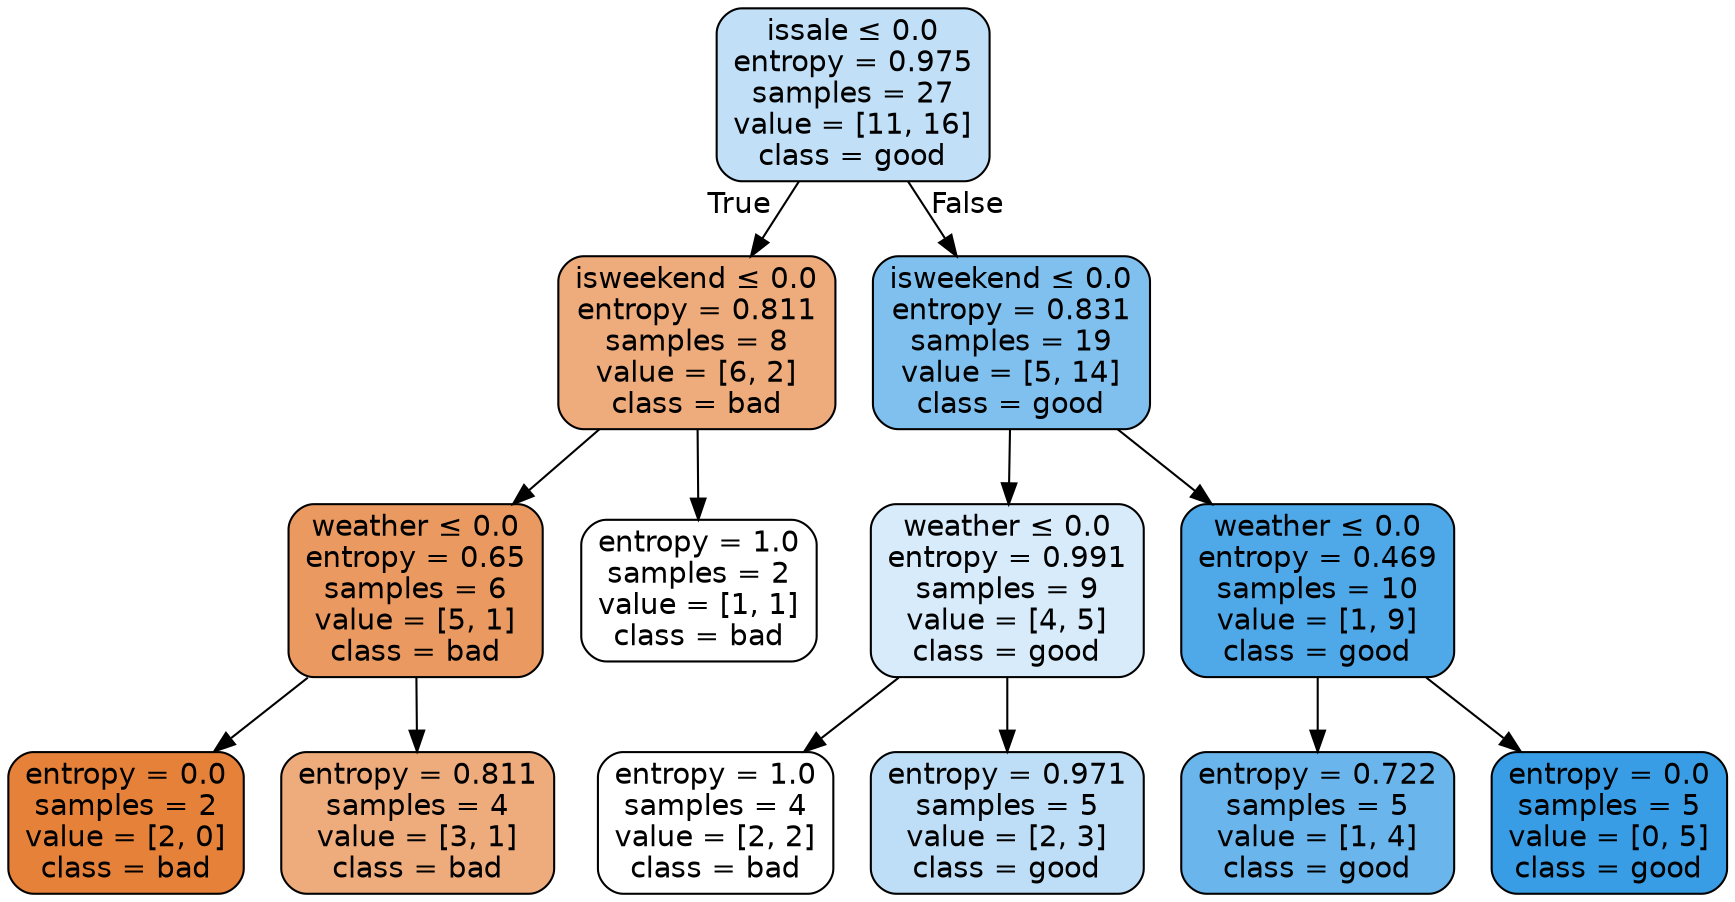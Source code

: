 digraph Tree {
node [fontname="Microsoft YaHei", shape=box, style="filled, rounded", color="black", fontname="helvetica"] ;
edge [fontname="Microsoft YaHei", fontname="helvetica"] ;
0 [label=<issale &le; 0.0<br/>entropy = 0.975<br/>samples = 27<br/>value = [11, 16]<br/>class = good>, fillcolor="#c1e0f7"] ;
1 [label=<isweekend &le; 0.0<br/>entropy = 0.811<br/>samples = 8<br/>value = [6, 2]<br/>class = bad>, fillcolor="#eeab7b"] ;
0 -> 1 [labeldistance=2.5, labelangle=45, headlabel="True"] ;
2 [label=<weather &le; 0.0<br/>entropy = 0.65<br/>samples = 6<br/>value = [5, 1]<br/>class = bad>, fillcolor="#ea9a61"] ;
1 -> 2 ;
3 [label=<entropy = 0.0<br/>samples = 2<br/>value = [2, 0]<br/>class = bad>, fillcolor="#e58139"] ;
2 -> 3 ;
4 [label=<entropy = 0.811<br/>samples = 4<br/>value = [3, 1]<br/>class = bad>, fillcolor="#eeab7b"] ;
2 -> 4 ;
5 [label=<entropy = 1.0<br/>samples = 2<br/>value = [1, 1]<br/>class = bad>, fillcolor="#ffffff"] ;
1 -> 5 ;
6 [label=<isweekend &le; 0.0<br/>entropy = 0.831<br/>samples = 19<br/>value = [5, 14]<br/>class = good>, fillcolor="#80c0ee"] ;
0 -> 6 [labeldistance=2.5, labelangle=-45, headlabel="False"] ;
7 [label=<weather &le; 0.0<br/>entropy = 0.991<br/>samples = 9<br/>value = [4, 5]<br/>class = good>, fillcolor="#d7ebfa"] ;
6 -> 7 ;
8 [label=<entropy = 1.0<br/>samples = 4<br/>value = [2, 2]<br/>class = bad>, fillcolor="#ffffff"] ;
7 -> 8 ;
9 [label=<entropy = 0.971<br/>samples = 5<br/>value = [2, 3]<br/>class = good>, fillcolor="#bddef6"] ;
7 -> 9 ;
10 [label=<weather &le; 0.0<br/>entropy = 0.469<br/>samples = 10<br/>value = [1, 9]<br/>class = good>, fillcolor="#4fa8e8"] ;
6 -> 10 ;
11 [label=<entropy = 0.722<br/>samples = 5<br/>value = [1, 4]<br/>class = good>, fillcolor="#6ab6ec"] ;
10 -> 11 ;
12 [label=<entropy = 0.0<br/>samples = 5<br/>value = [0, 5]<br/>class = good>, fillcolor="#399de5"] ;
10 -> 12 ;
}